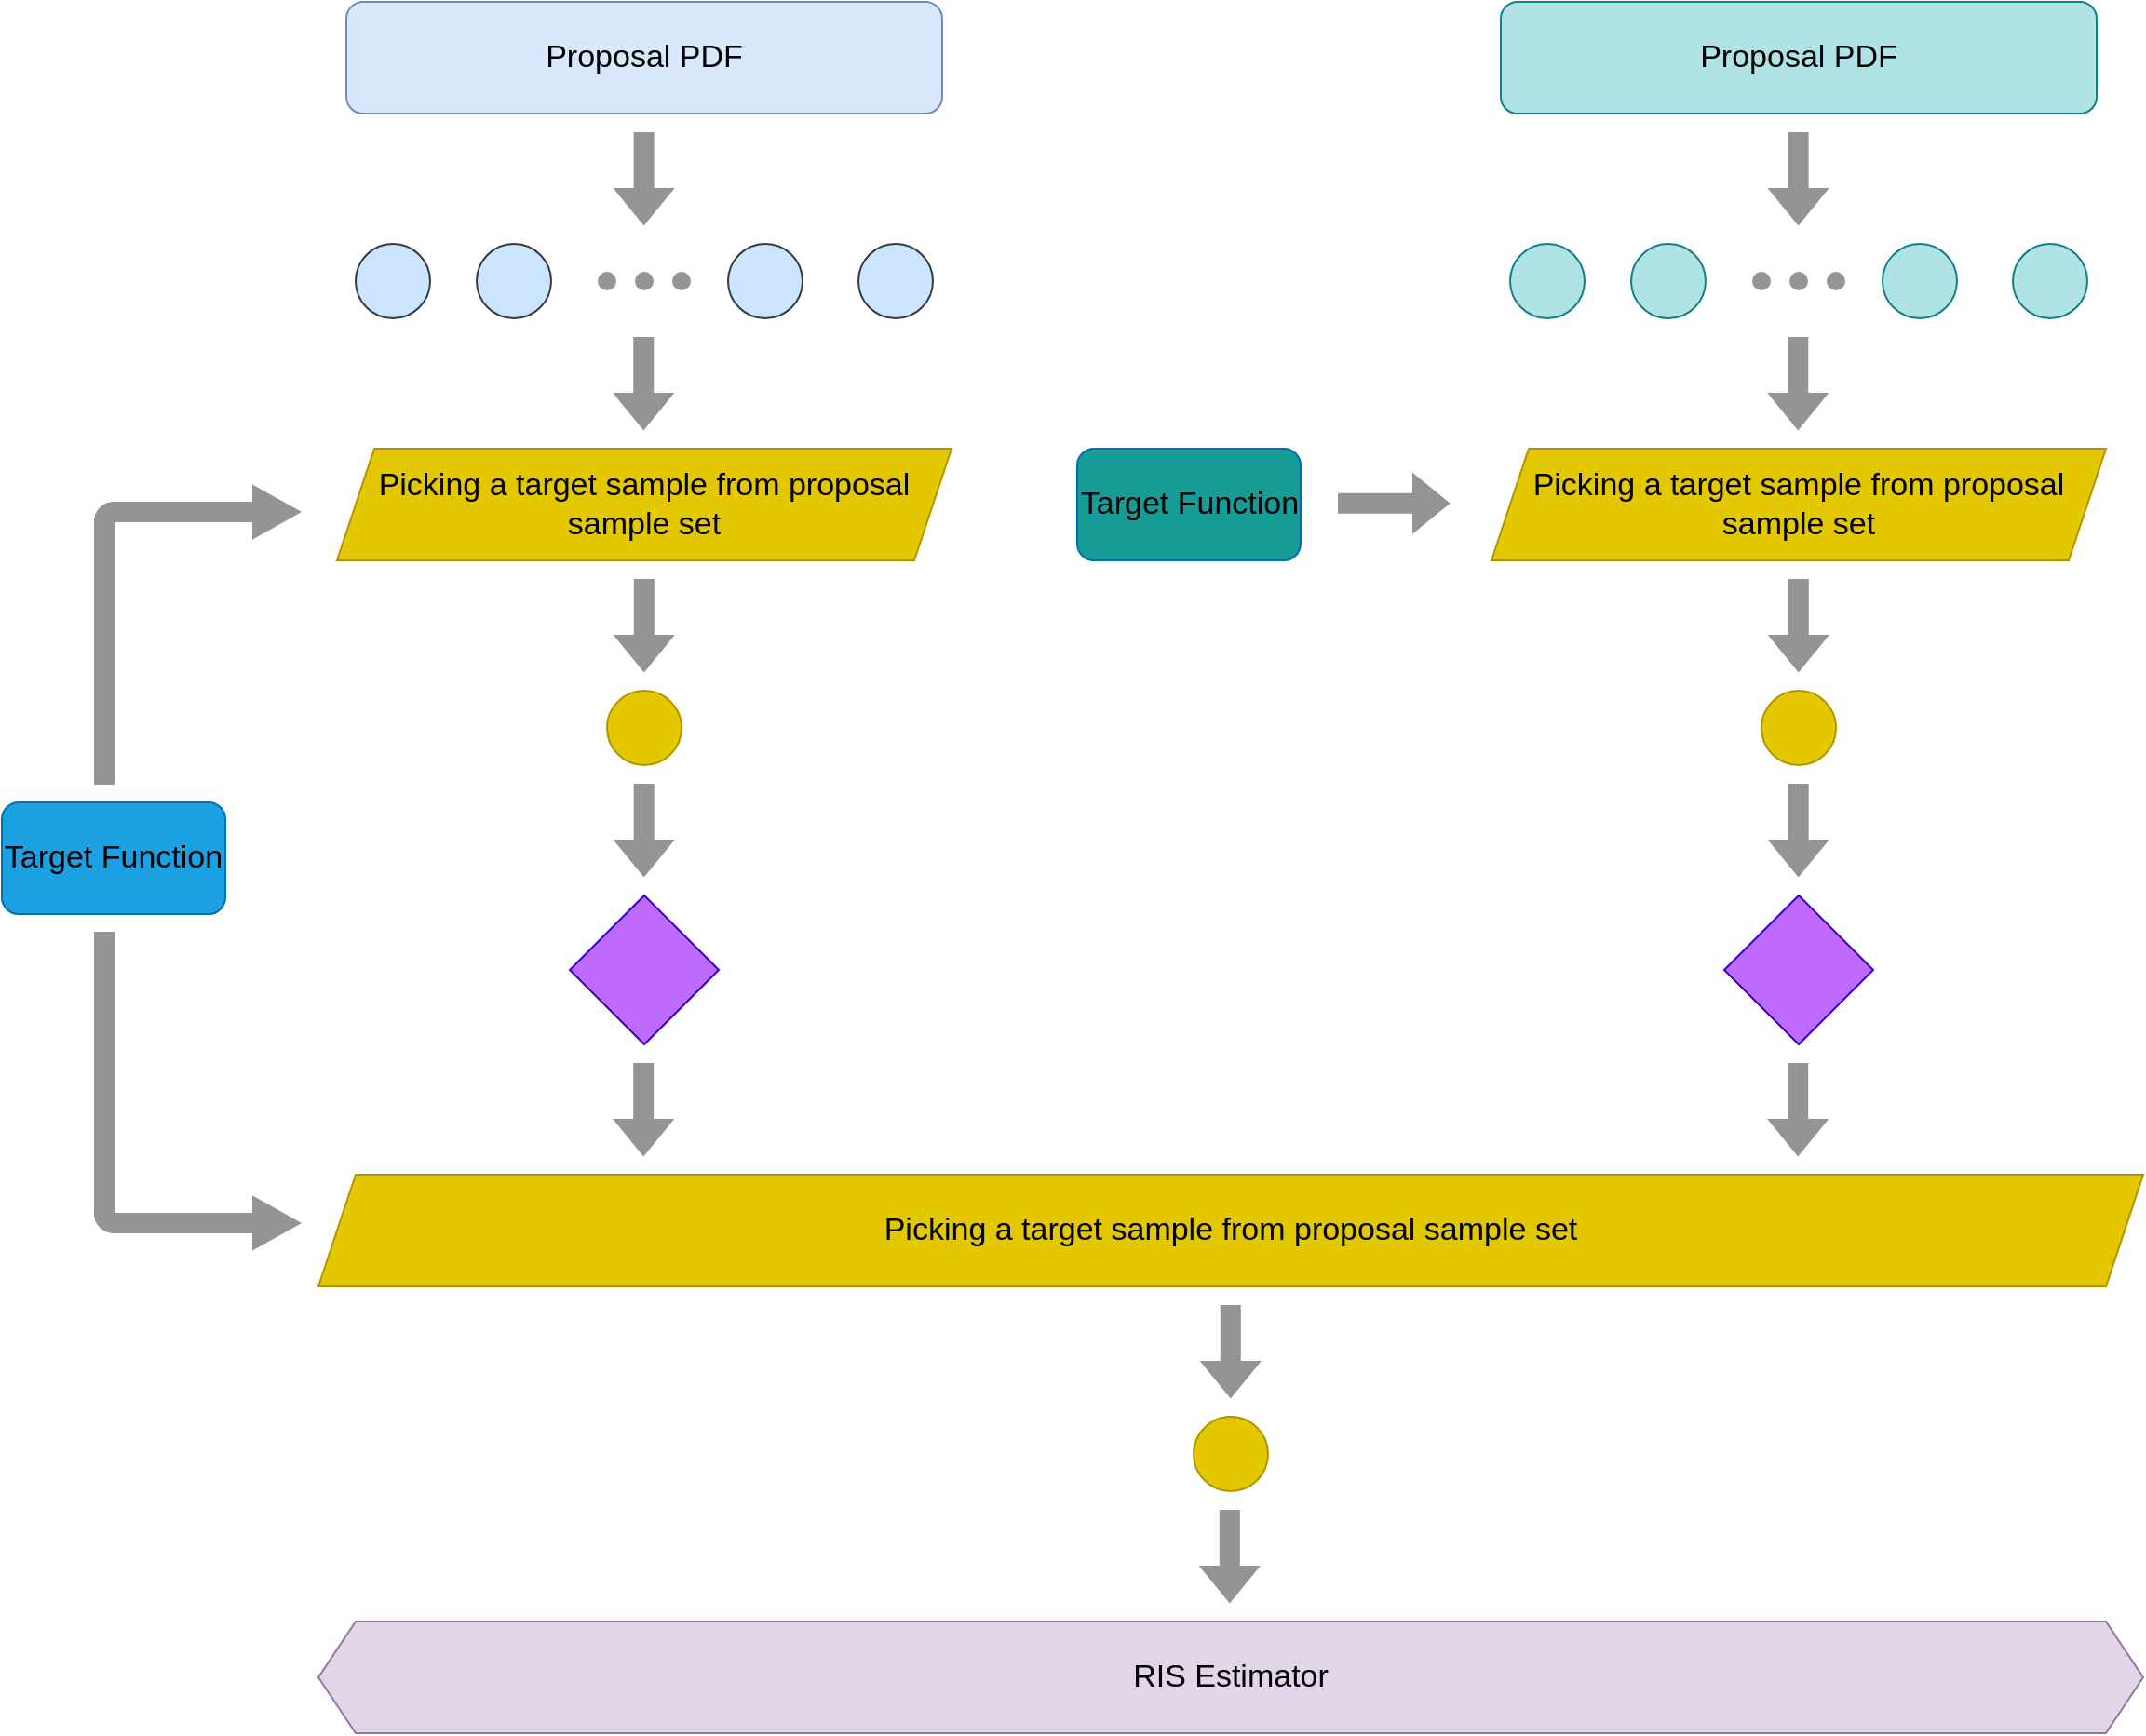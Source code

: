 <mxfile version="22.1.3" type="device">
  <diagram id="rXO1-PHmHEGK-uwkWSwN" name="Page-1">
    <mxGraphModel dx="1232" dy="1132" grid="1" gridSize="10" guides="1" tooltips="1" connect="1" arrows="1" fold="1" page="1" pageScale="1" pageWidth="850" pageHeight="1100" math="0" shadow="0">
      <root>
        <mxCell id="0" />
        <mxCell id="1" parent="0" />
        <mxCell id="51ZkBqOI2KHY6uZn7XRc-2" value="&lt;font style=&quot;font-size: 17px;&quot;&gt;Proposal PDF&lt;/font&gt;" style="rounded=1;whiteSpace=wrap;html=1;fillColor=#dae8fc;strokeColor=#6c8ebf;" parent="1" vertex="1">
          <mxGeometry x="345" y="60" width="320" height="60" as="geometry" />
        </mxCell>
        <mxCell id="51ZkBqOI2KHY6uZn7XRc-4" value="" style="ellipse;whiteSpace=wrap;html=1;fillColor=#cce5ff;strokeColor=#36393d;" parent="1" vertex="1">
          <mxGeometry x="350" y="190" width="40" height="40" as="geometry" />
        </mxCell>
        <mxCell id="51ZkBqOI2KHY6uZn7XRc-5" value="" style="shape=flexArrow;endArrow=classic;html=1;rounded=0;strokeColor=#949494;fillColor=#949494;" parent="1" edge="1">
          <mxGeometry width="50" height="50" relative="1" as="geometry">
            <mxPoint x="504.8" y="130" as="sourcePoint" />
            <mxPoint x="504.8" y="180" as="targetPoint" />
          </mxGeometry>
        </mxCell>
        <mxCell id="51ZkBqOI2KHY6uZn7XRc-6" value="" style="ellipse;whiteSpace=wrap;html=1;fillColor=#cce5ff;strokeColor=#36393d;" parent="1" vertex="1">
          <mxGeometry x="415" y="190" width="40" height="40" as="geometry" />
        </mxCell>
        <mxCell id="51ZkBqOI2KHY6uZn7XRc-7" value="" style="ellipse;whiteSpace=wrap;html=1;fillColor=#cce5ff;strokeColor=#36393d;" parent="1" vertex="1">
          <mxGeometry x="620" y="190" width="40" height="40" as="geometry" />
        </mxCell>
        <mxCell id="51ZkBqOI2KHY6uZn7XRc-8" value="" style="ellipse;whiteSpace=wrap;html=1;fillColor=#cce5ff;strokeColor=#36393d;" parent="1" vertex="1">
          <mxGeometry x="550" y="190" width="40" height="40" as="geometry" />
        </mxCell>
        <mxCell id="51ZkBqOI2KHY6uZn7XRc-10" value="&lt;font style=&quot;font-size: 17px;&quot; color=&quot;#000000&quot;&gt;Target Function&lt;/font&gt;" style="rounded=1;whiteSpace=wrap;html=1;fillColor=#1ba1e2;strokeColor=#006EAF;fontColor=#ffffff;" parent="1" vertex="1">
          <mxGeometry x="160" y="490" width="120" height="60" as="geometry" />
        </mxCell>
        <mxCell id="51ZkBqOI2KHY6uZn7XRc-26" value="" style="ellipse;whiteSpace=wrap;html=1;fillColor=#949494;strokeColor=none;" parent="1" vertex="1">
          <mxGeometry x="480" y="205" width="10" height="10" as="geometry" />
        </mxCell>
        <mxCell id="51ZkBqOI2KHY6uZn7XRc-27" value="" style="ellipse;whiteSpace=wrap;html=1;fillColor=#949494;strokeColor=none;" parent="1" vertex="1">
          <mxGeometry x="500" y="205" width="10" height="10" as="geometry" />
        </mxCell>
        <mxCell id="51ZkBqOI2KHY6uZn7XRc-28" value="" style="ellipse;whiteSpace=wrap;html=1;fillColor=#949494;strokeColor=none;" parent="1" vertex="1">
          <mxGeometry x="520" y="205" width="10" height="10" as="geometry" />
        </mxCell>
        <mxCell id="51ZkBqOI2KHY6uZn7XRc-33" value="" style="shape=flexArrow;endArrow=classic;html=1;rounded=0;strokeColor=#949494;fillColor=#949494;" parent="1" edge="1">
          <mxGeometry width="50" height="50" relative="1" as="geometry">
            <mxPoint x="504.64" y="240" as="sourcePoint" />
            <mxPoint x="504.64" y="290" as="targetPoint" />
          </mxGeometry>
        </mxCell>
        <mxCell id="aF8rHnsR7WEKU3UhU54R-1" value="&lt;font style=&quot;font-size: 17px;&quot;&gt;Proposal PDF&lt;/font&gt;" style="rounded=1;whiteSpace=wrap;html=1;fillColor=#b0e3e6;strokeColor=#0e8088;" parent="1" vertex="1">
          <mxGeometry x="965" y="60" width="320" height="60" as="geometry" />
        </mxCell>
        <mxCell id="aF8rHnsR7WEKU3UhU54R-2" value="" style="ellipse;whiteSpace=wrap;html=1;fillColor=#b0e3e6;strokeColor=#0e8088;" parent="1" vertex="1">
          <mxGeometry x="970" y="190" width="40" height="40" as="geometry" />
        </mxCell>
        <mxCell id="aF8rHnsR7WEKU3UhU54R-3" value="" style="shape=flexArrow;endArrow=classic;html=1;rounded=0;strokeColor=#949494;fillColor=#949494;" parent="1" edge="1">
          <mxGeometry width="50" height="50" relative="1" as="geometry">
            <mxPoint x="1124.8" y="130" as="sourcePoint" />
            <mxPoint x="1124.8" y="180" as="targetPoint" />
          </mxGeometry>
        </mxCell>
        <mxCell id="aF8rHnsR7WEKU3UhU54R-4" value="" style="ellipse;whiteSpace=wrap;html=1;fillColor=#b0e3e6;strokeColor=#0e8088;" parent="1" vertex="1">
          <mxGeometry x="1035" y="190" width="40" height="40" as="geometry" />
        </mxCell>
        <mxCell id="aF8rHnsR7WEKU3UhU54R-5" value="" style="ellipse;whiteSpace=wrap;html=1;fillColor=#b0e3e6;strokeColor=#0e8088;" parent="1" vertex="1">
          <mxGeometry x="1240" y="190" width="40" height="40" as="geometry" />
        </mxCell>
        <mxCell id="aF8rHnsR7WEKU3UhU54R-6" value="" style="ellipse;whiteSpace=wrap;html=1;fillColor=#b0e3e6;strokeColor=#0e8088;" parent="1" vertex="1">
          <mxGeometry x="1170" y="190" width="40" height="40" as="geometry" />
        </mxCell>
        <mxCell id="aF8rHnsR7WEKU3UhU54R-7" value="&lt;font style=&quot;font-size: 17px;&quot; color=&quot;#000000&quot;&gt;Target Function&lt;br&gt;&lt;/font&gt;" style="rounded=1;whiteSpace=wrap;html=1;fillColor=#169C97;strokeColor=#006EAF;fontColor=#ffffff;" parent="1" vertex="1">
          <mxGeometry x="737.5" y="300" width="120" height="60" as="geometry" />
        </mxCell>
        <mxCell id="aF8rHnsR7WEKU3UhU54R-8" value="&lt;span style=&quot;font-size: 17px;&quot;&gt;Picking a target sample from proposal sample set&lt;/span&gt;" style="shape=parallelogram;perimeter=parallelogramPerimeter;whiteSpace=wrap;html=1;fixedSize=1;fontColor=#000000;fillColor=#e3c800;strokeColor=#B09500;" parent="1" vertex="1">
          <mxGeometry x="960" y="300" width="330" height="60" as="geometry" />
        </mxCell>
        <mxCell id="aF8rHnsR7WEKU3UhU54R-9" value="" style="shape=flexArrow;endArrow=classic;html=1;rounded=0;fontColor=#000000;strokeColor=#949494;fillColor=#949494;fillStyle=solid;gradientColor=none;" parent="1" edge="1">
          <mxGeometry width="50" height="50" relative="1" as="geometry">
            <mxPoint x="877.5" y="329.33" as="sourcePoint" />
            <mxPoint x="937.5" y="329.33" as="targetPoint" />
          </mxGeometry>
        </mxCell>
        <mxCell id="aF8rHnsR7WEKU3UhU54R-10" value="" style="ellipse;whiteSpace=wrap;html=1;fillColor=#e3c800;strokeColor=#B09500;fontColor=#000000;" parent="1" vertex="1">
          <mxGeometry x="1105" y="430" width="40" height="40" as="geometry" />
        </mxCell>
        <mxCell id="aF8rHnsR7WEKU3UhU54R-12" value="" style="ellipse;whiteSpace=wrap;html=1;fillColor=#949494;strokeColor=none;" parent="1" vertex="1">
          <mxGeometry x="1100" y="205" width="10" height="10" as="geometry" />
        </mxCell>
        <mxCell id="aF8rHnsR7WEKU3UhU54R-13" value="" style="ellipse;whiteSpace=wrap;html=1;fillColor=#949494;strokeColor=none;" parent="1" vertex="1">
          <mxGeometry x="1120" y="205" width="10" height="10" as="geometry" />
        </mxCell>
        <mxCell id="aF8rHnsR7WEKU3UhU54R-14" value="" style="ellipse;whiteSpace=wrap;html=1;fillColor=#949494;strokeColor=none;" parent="1" vertex="1">
          <mxGeometry x="1140" y="205" width="10" height="10" as="geometry" />
        </mxCell>
        <mxCell id="aF8rHnsR7WEKU3UhU54R-18" value="" style="shape=flexArrow;endArrow=classic;html=1;rounded=0;strokeColor=#949494;fillColor=#949494;" parent="1" edge="1">
          <mxGeometry width="50" height="50" relative="1" as="geometry">
            <mxPoint x="1124.64" y="240" as="sourcePoint" />
            <mxPoint x="1124.64" y="290" as="targetPoint" />
          </mxGeometry>
        </mxCell>
        <mxCell id="aF8rHnsR7WEKU3UhU54R-19" value="" style="shape=flexArrow;endArrow=classic;html=1;rounded=0;strokeColor=#949494;fillColor=#949494;" parent="1" edge="1">
          <mxGeometry width="50" height="50" relative="1" as="geometry">
            <mxPoint x="1124.9" y="370" as="sourcePoint" />
            <mxPoint x="1124.9" y="420" as="targetPoint" />
          </mxGeometry>
        </mxCell>
        <mxCell id="aF8rHnsR7WEKU3UhU54R-20" value="" style="shape=flexArrow;endArrow=classic;html=1;rounded=0;strokeColor=#949494;fillColor=#949494;" parent="1" edge="1">
          <mxGeometry width="50" height="50" relative="1" as="geometry">
            <mxPoint x="1124.84" y="480" as="sourcePoint" />
            <mxPoint x="1124.84" y="530" as="targetPoint" />
          </mxGeometry>
        </mxCell>
        <mxCell id="O9pXOxT7fYtQk2BrE4bB-1" value="&lt;span style=&quot;font-size: 17px;&quot;&gt;Picking a target sample from proposal sample set&lt;/span&gt;" style="shape=parallelogram;perimeter=parallelogramPerimeter;whiteSpace=wrap;html=1;fixedSize=1;fontColor=#000000;fillColor=#e3c800;strokeColor=#B09500;" parent="1" vertex="1">
          <mxGeometry x="330" y="690" width="980" height="60" as="geometry" />
        </mxCell>
        <mxCell id="O9pXOxT7fYtQk2BrE4bB-4" value="&lt;font style=&quot;font-size: 17px;&quot;&gt;RIS Estimator&lt;/font&gt;" style="shape=hexagon;perimeter=hexagonPerimeter2;whiteSpace=wrap;html=1;fixedSize=1;fillColor=#e1d5e7;strokeColor=#9673a6;" parent="1" vertex="1">
          <mxGeometry x="330" y="930" width="980" height="60" as="geometry" />
        </mxCell>
        <mxCell id="O9pXOxT7fYtQk2BrE4bB-5" value="" style="ellipse;whiteSpace=wrap;html=1;fillColor=#e3c800;strokeColor=#B09500;fontColor=#000000;" parent="1" vertex="1">
          <mxGeometry x="800" y="820" width="40" height="40" as="geometry" />
        </mxCell>
        <mxCell id="O9pXOxT7fYtQk2BrE4bB-10" value="" style="shape=flexArrow;endArrow=classic;html=1;rounded=0;strokeColor=#949494;fillColor=#949494;" parent="1" edge="1">
          <mxGeometry width="50" height="50" relative="1" as="geometry">
            <mxPoint x="819.9" y="760" as="sourcePoint" />
            <mxPoint x="819.9" y="810" as="targetPoint" />
          </mxGeometry>
        </mxCell>
        <mxCell id="O9pXOxT7fYtQk2BrE4bB-11" value="" style="shape=flexArrow;endArrow=classic;html=1;rounded=0;strokeColor=#949494;fillColor=#949494;" parent="1" edge="1">
          <mxGeometry width="50" height="50" relative="1" as="geometry">
            <mxPoint x="819.41" y="870" as="sourcePoint" />
            <mxPoint x="819.41" y="920" as="targetPoint" />
          </mxGeometry>
        </mxCell>
        <mxCell id="DG_KQ0PJAfyvgjOWVYvD-15" value="&lt;font style=&quot;font-size: 17px;&quot;&gt;Picking a target sample from proposal sample set&lt;/font&gt;" style="shape=parallelogram;perimeter=parallelogramPerimeter;whiteSpace=wrap;html=1;fixedSize=1;fontColor=#000000;fillColor=#e3c800;strokeColor=#B09500;" parent="1" vertex="1">
          <mxGeometry x="340" y="300" width="330" height="60" as="geometry" />
        </mxCell>
        <mxCell id="DG_KQ0PJAfyvgjOWVYvD-17" value="" style="ellipse;whiteSpace=wrap;html=1;fillColor=#e3c800;strokeColor=#B09500;fontColor=#000000;" parent="1" vertex="1">
          <mxGeometry x="485" y="430" width="40" height="40" as="geometry" />
        </mxCell>
        <mxCell id="DG_KQ0PJAfyvgjOWVYvD-18" value="" style="shape=flexArrow;endArrow=classic;html=1;rounded=0;strokeColor=#949494;fillColor=#949494;" parent="1" edge="1">
          <mxGeometry width="50" height="50" relative="1" as="geometry">
            <mxPoint x="504.9" y="370" as="sourcePoint" />
            <mxPoint x="504.9" y="420" as="targetPoint" />
          </mxGeometry>
        </mxCell>
        <mxCell id="DG_KQ0PJAfyvgjOWVYvD-19" value="" style="shape=flexArrow;endArrow=classic;html=1;rounded=0;strokeColor=#949494;fillColor=#949494;" parent="1" edge="1">
          <mxGeometry width="50" height="50" relative="1" as="geometry">
            <mxPoint x="504.84" y="480" as="sourcePoint" />
            <mxPoint x="504.84" y="530" as="targetPoint" />
          </mxGeometry>
        </mxCell>
        <mxCell id="DG_KQ0PJAfyvgjOWVYvD-20" value="" style="html=1;shadow=0;dashed=0;align=center;verticalAlign=middle;shape=mxgraph.arrows2.bendArrow;dy=5;dx=25;notch=0;arrowHead=28;rounded=1;fillColor=#949494;strokeColor=#949494;fontColor=#ffffff;" parent="1" vertex="1">
          <mxGeometry x="210" y="320" width="110" height="160" as="geometry" />
        </mxCell>
        <mxCell id="DG_KQ0PJAfyvgjOWVYvD-22" value="" style="html=1;shadow=0;dashed=0;align=center;verticalAlign=middle;shape=mxgraph.arrows2.bendArrow;dy=5;dx=25;notch=0;arrowHead=28;rounded=1;fillColor=#949494;strokeColor=#949494;fontColor=#ffffff;flipV=1;" parent="1" vertex="1">
          <mxGeometry x="210" y="560" width="110" height="170" as="geometry" />
        </mxCell>
        <mxCell id="DRtDwLU517fYFMz8h8F7-1" value="" style="rhombus;whiteSpace=wrap;html=1;fillColor=#BF6BFF;fontColor=#ffffff;strokeColor=#3700CC;" parent="1" vertex="1">
          <mxGeometry x="465" y="540" width="80" height="80" as="geometry" />
        </mxCell>
        <mxCell id="DRtDwLU517fYFMz8h8F7-2" value="" style="shape=flexArrow;endArrow=classic;html=1;rounded=0;strokeColor=#949494;fillColor=#949494;" parent="1" edge="1">
          <mxGeometry width="50" height="50" relative="1" as="geometry">
            <mxPoint x="504.6" y="630" as="sourcePoint" />
            <mxPoint x="504.6" y="680" as="targetPoint" />
          </mxGeometry>
        </mxCell>
        <mxCell id="DRtDwLU517fYFMz8h8F7-3" value="" style="rhombus;whiteSpace=wrap;html=1;fillColor=#BF6BFF;fontColor=#ffffff;strokeColor=#3700CC;" parent="1" vertex="1">
          <mxGeometry x="1085" y="540" width="80" height="80" as="geometry" />
        </mxCell>
        <mxCell id="DRtDwLU517fYFMz8h8F7-4" value="" style="shape=flexArrow;endArrow=classic;html=1;rounded=0;strokeColor=#949494;fillColor=#949494;" parent="1" edge="1">
          <mxGeometry width="50" height="50" relative="1" as="geometry">
            <mxPoint x="1124.6" y="630" as="sourcePoint" />
            <mxPoint x="1124.6" y="680" as="targetPoint" />
          </mxGeometry>
        </mxCell>
      </root>
    </mxGraphModel>
  </diagram>
</mxfile>
